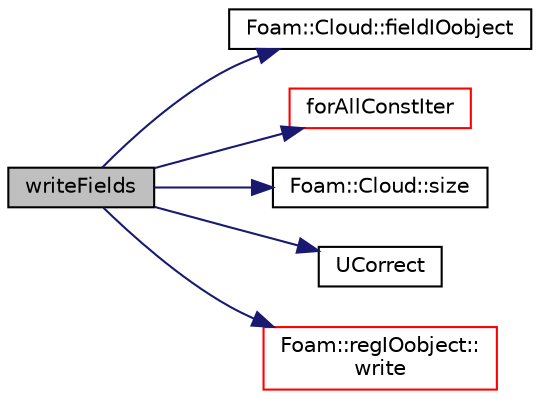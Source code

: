 digraph "writeFields"
{
  bgcolor="transparent";
  edge [fontname="Helvetica",fontsize="10",labelfontname="Helvetica",labelfontsize="10"];
  node [fontname="Helvetica",fontsize="10",shape=record];
  rankdir="LR";
  Node401 [label="writeFields",height=0.2,width=0.4,color="black", fillcolor="grey75", style="filled", fontcolor="black"];
  Node401 -> Node402 [color="midnightblue",fontsize="10",style="solid",fontname="Helvetica"];
  Node402 [label="Foam::Cloud::fieldIOobject",height=0.2,width=0.4,color="black",URL="$a24697.html#a96931e0eb11f9d9cd97e964e030a2c34",tooltip="Helper to construct IOobject for field and current time. "];
  Node401 -> Node403 [color="midnightblue",fontsize="10",style="solid",fontname="Helvetica"];
  Node403 [label="forAllConstIter",height=0.2,width=0.4,color="red",URL="$a39311.html#ae21e2836509b0fa7f7cedf6493b11b09"];
  Node401 -> Node700 [color="midnightblue",fontsize="10",style="solid",fontname="Helvetica"];
  Node700 [label="Foam::Cloud::size",height=0.2,width=0.4,color="black",URL="$a24697.html#a9facbf0a118d395c89884e45a5ca4e4b"];
  Node401 -> Node701 [color="midnightblue",fontsize="10",style="solid",fontname="Helvetica"];
  Node701 [label="UCorrect",height=0.2,width=0.4,color="black",URL="$a25021.html#a0077c2a5fa40257ebfa43400a2697dfe",tooltip="Return const access to correction velocity. "];
  Node401 -> Node579 [color="midnightblue",fontsize="10",style="solid",fontname="Helvetica"];
  Node579 [label="Foam::regIOobject::\lwrite",height=0.2,width=0.4,color="red",URL="$a27441.html#ad48b7b943e88478c15879659cce7aebc",tooltip="Write using setting from DB. "];
}
